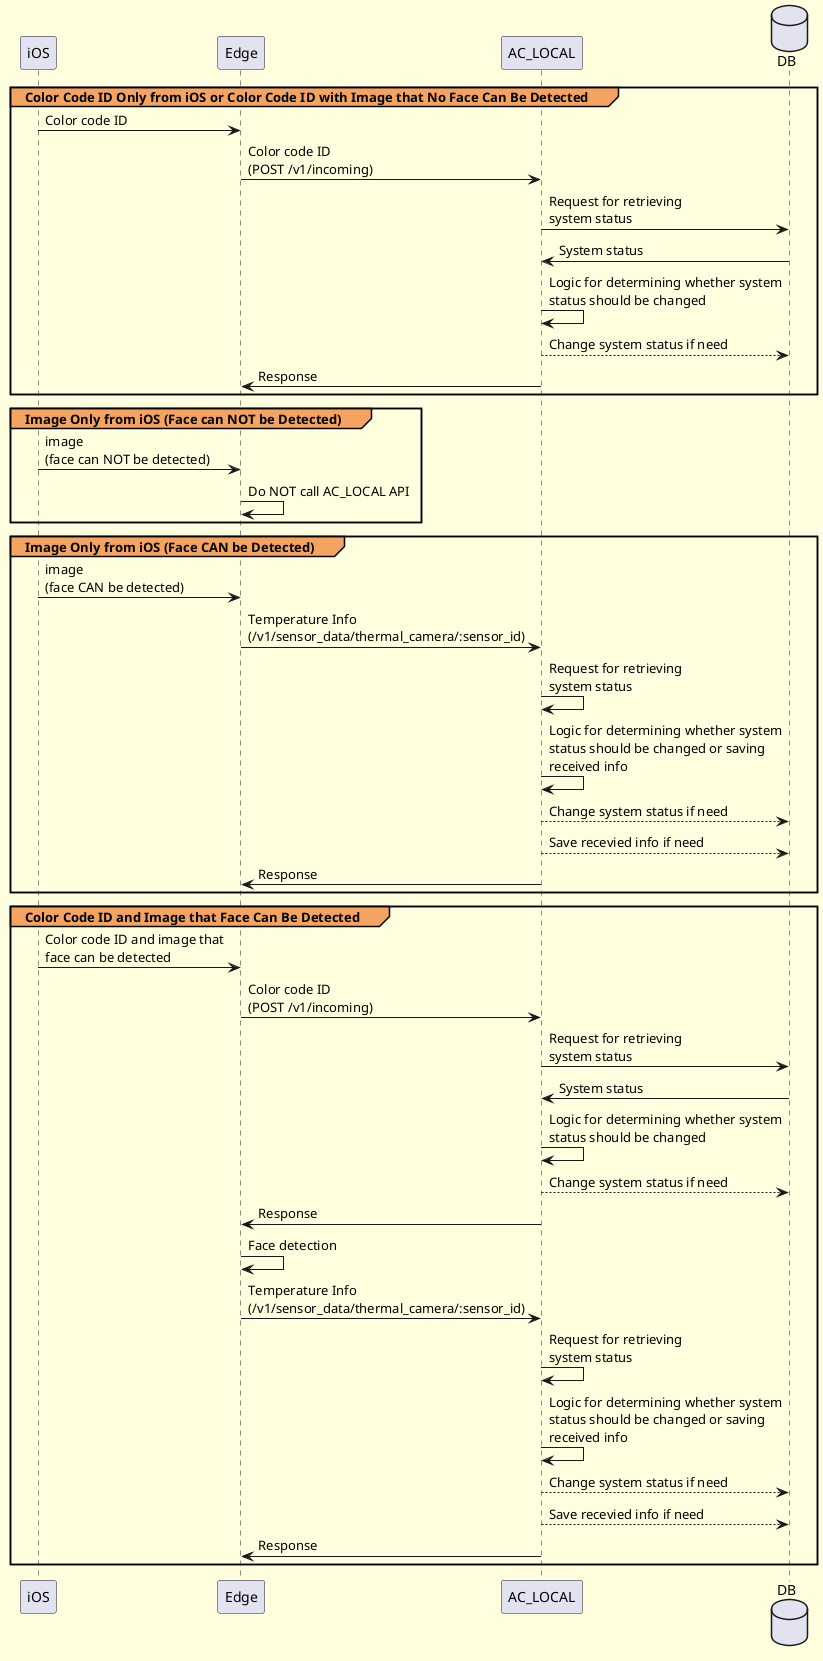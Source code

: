 @startuml
skinparam backgroundColor LightYellow
skinparam sequence {
  GroupBackgroundColor SandyBrown
}

/' Icon Definition '/

participant iOS  as ios
participant Edge as edge
participant AC_LOCAL as ac_local
database    DB as db

/' Sequence '/

group Color Code ID Only from iOS or Color Code ID with Image that No Face Can Be Detected
  ios      ->  edge:     Color code ID
  edge     ->  ac_local: Color code ID\n(POST /v1/incoming)
  ac_local ->  db:       Request for retrieving\nsystem status
  db       ->  ac_local: System status
  ac_local ->  ac_local: Logic for determining whether system\nstatus should be changed
  ac_local --> db:       Change system status if need
  ac_local ->  edge:     Response
end

group Image Only from iOS (Face can NOT be Detected)
  ios      ->  edge:     image\n(face can NOT be detected)
  edge     ->  edge:     Do NOT call AC_LOCAL API
end

group Image Only from iOS (Face CAN be Detected)
  ios      ->  edge:     image\n(face CAN be detected)
  edge     ->  ac_local: Temperature Info\n(/v1/sensor_data/thermal_camera/:sensor_id)
  ac_local ->  ac_local: Request for retrieving\nsystem status
  ac_local ->  ac_local: Logic for determining whether system\nstatus should be changed or saving\nreceived info
  ac_local --> db:       Change system status if need
  ac_local --> db:       Save recevied info if need
  ac_local ->  edge:     Response
end

group Color Code ID and Image that Face Can Be Detected
  ios      ->  edge:     Color code ID and image that\nface can be detected
  edge     ->  ac_local: Color code ID\n(POST /v1/incoming)
  ac_local ->  db:       Request for retrieving\nsystem status
  db       ->  ac_local: System status
  ac_local ->  ac_local: Logic for determining whether system\nstatus should be changed
  ac_local --> db:       Change system status if need
  ac_local ->  edge:     Response
  edge     ->  edge:     Face detection
  edge     ->  ac_local: Temperature Info\n(/v1/sensor_data/thermal_camera/:sensor_id)
  ac_local ->  ac_local: Request for retrieving\nsystem status
  ac_local ->  ac_local: Logic for determining whether system\nstatus should be changed or saving\nreceived info
  ac_local --> db:       Change system status if need
  ac_local --> db:       Save recevied info if need
  ac_local ->  edge:     Response
end

@enduml
